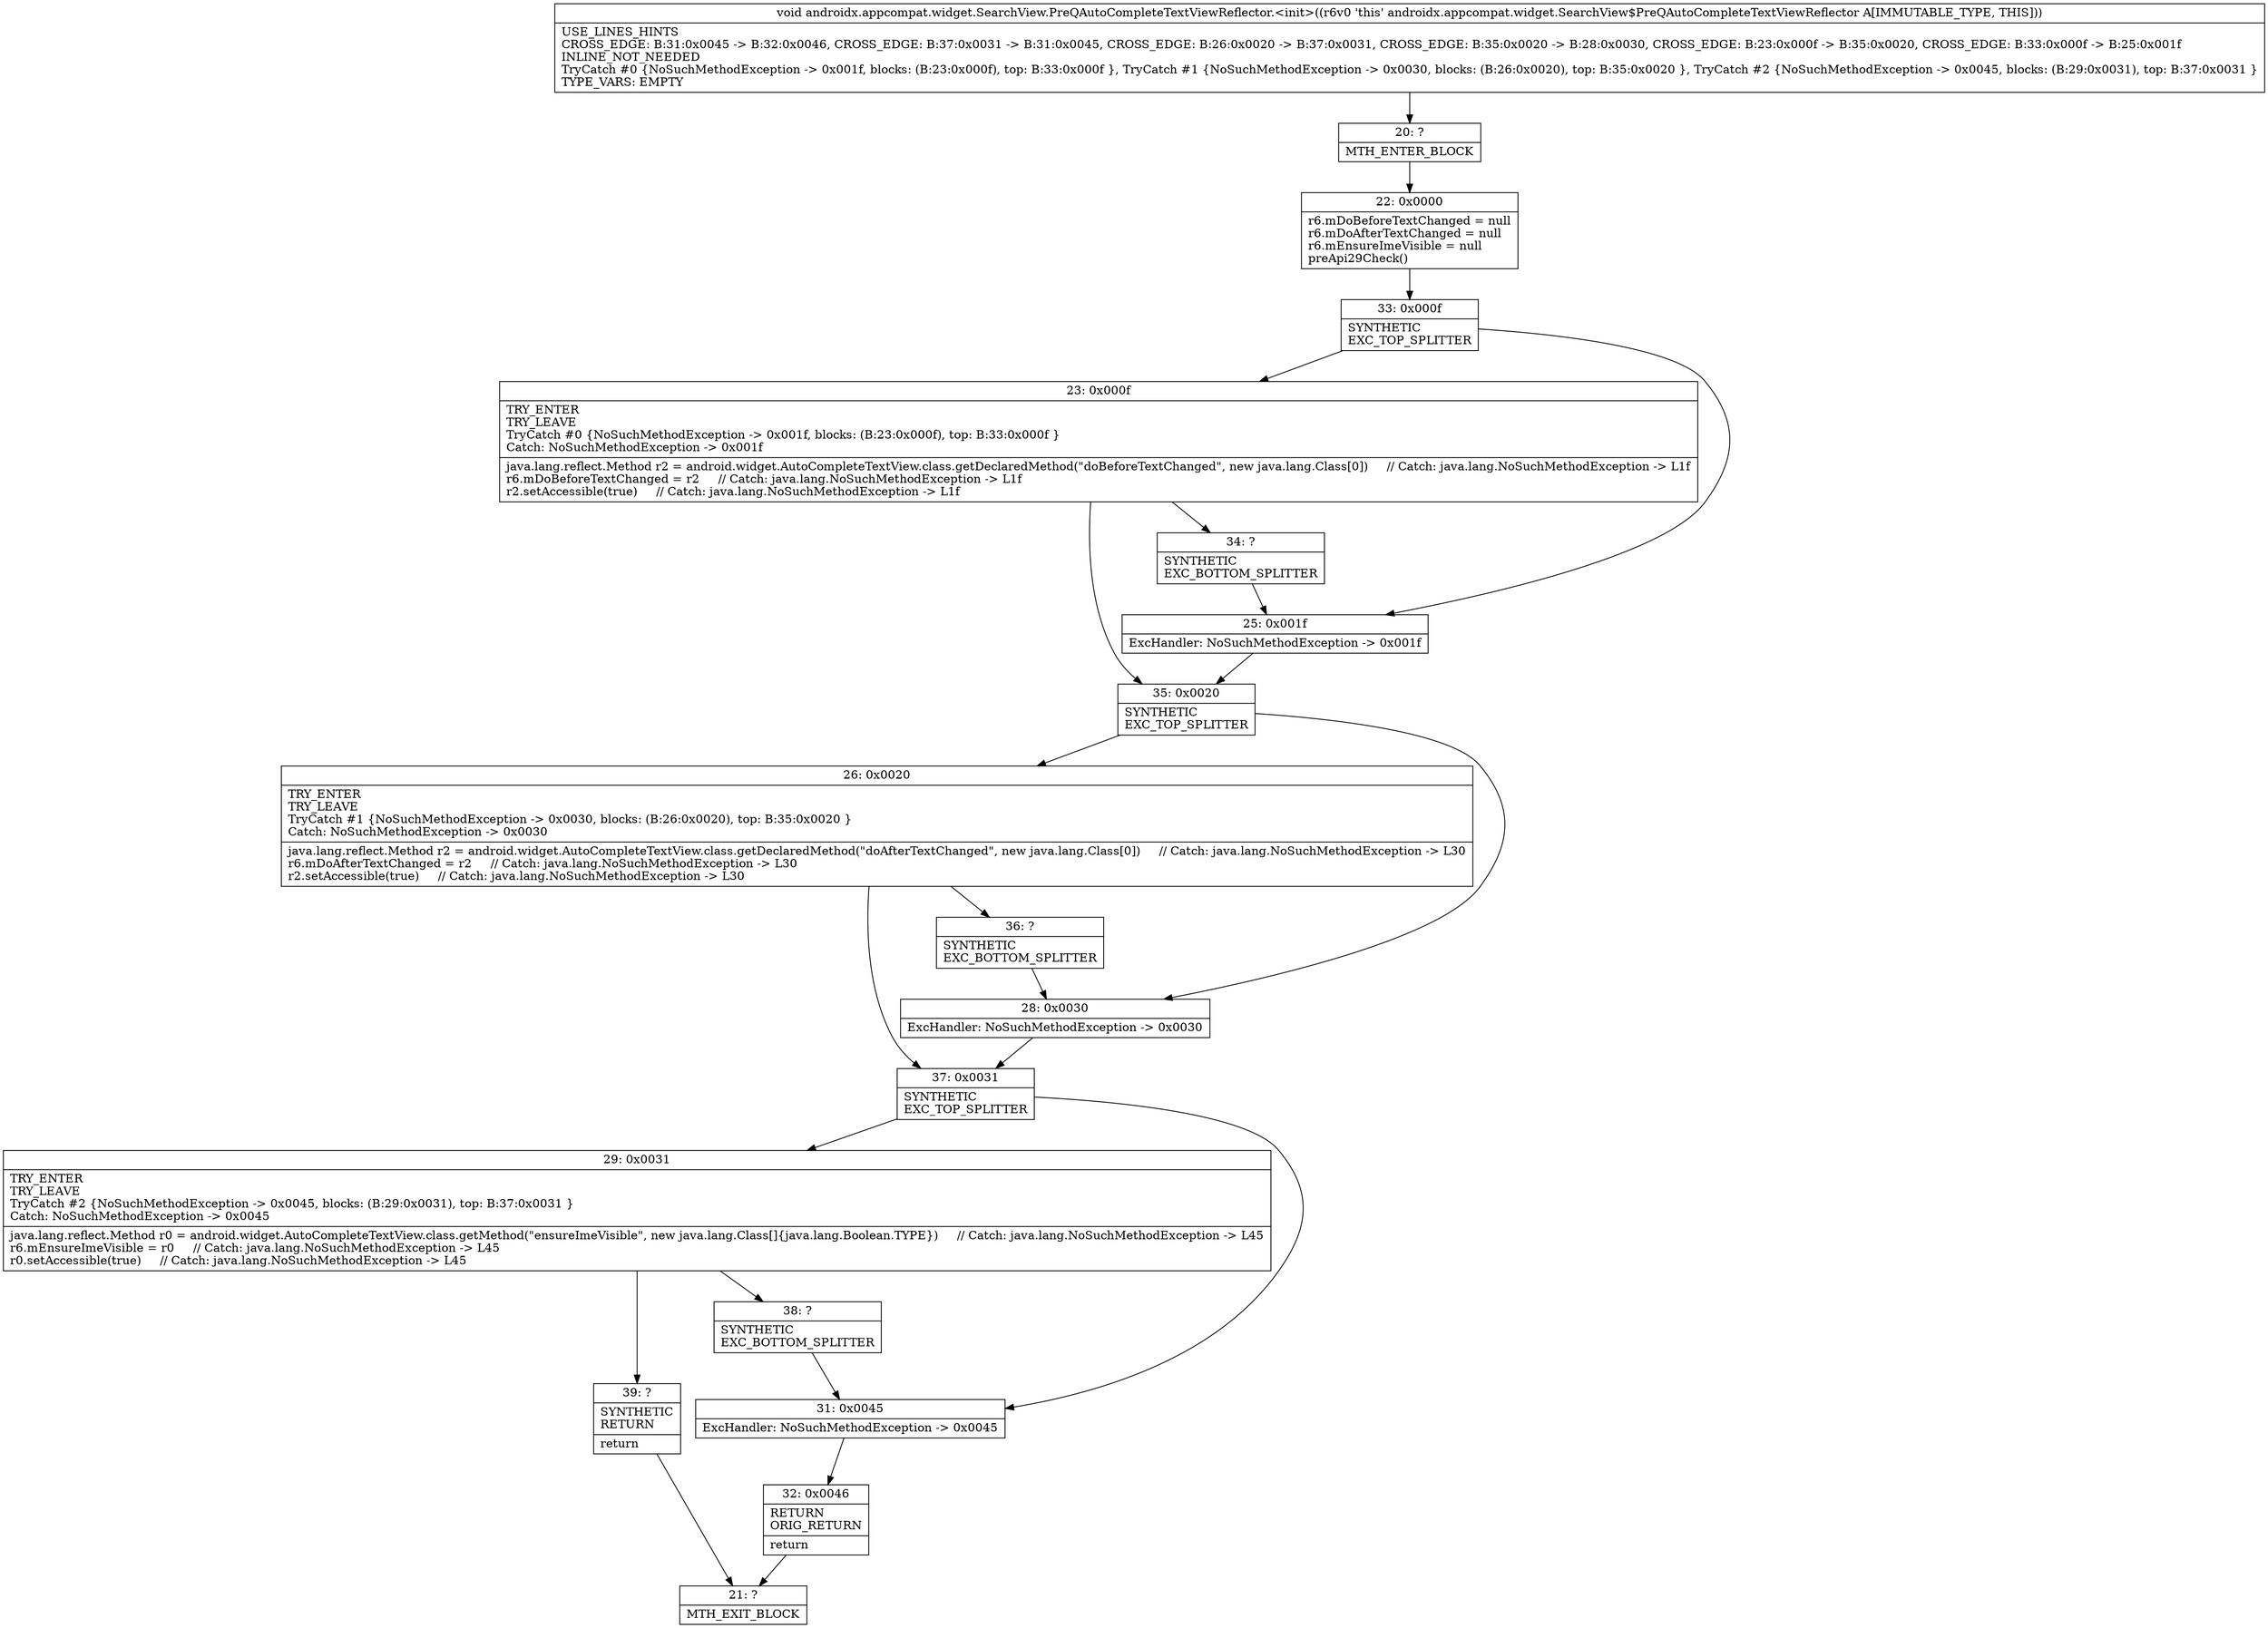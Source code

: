 digraph "CFG forandroidx.appcompat.widget.SearchView.PreQAutoCompleteTextViewReflector.\<init\>()V" {
Node_20 [shape=record,label="{20\:\ ?|MTH_ENTER_BLOCK\l}"];
Node_22 [shape=record,label="{22\:\ 0x0000|r6.mDoBeforeTextChanged = null\lr6.mDoAfterTextChanged = null\lr6.mEnsureImeVisible = null\lpreApi29Check()\l}"];
Node_33 [shape=record,label="{33\:\ 0x000f|SYNTHETIC\lEXC_TOP_SPLITTER\l}"];
Node_23 [shape=record,label="{23\:\ 0x000f|TRY_ENTER\lTRY_LEAVE\lTryCatch #0 \{NoSuchMethodException \-\> 0x001f, blocks: (B:23:0x000f), top: B:33:0x000f \}\lCatch: NoSuchMethodException \-\> 0x001f\l|java.lang.reflect.Method r2 = android.widget.AutoCompleteTextView.class.getDeclaredMethod(\"doBeforeTextChanged\", new java.lang.Class[0])     \/\/ Catch: java.lang.NoSuchMethodException \-\> L1f\lr6.mDoBeforeTextChanged = r2     \/\/ Catch: java.lang.NoSuchMethodException \-\> L1f\lr2.setAccessible(true)     \/\/ Catch: java.lang.NoSuchMethodException \-\> L1f\l}"];
Node_34 [shape=record,label="{34\:\ ?|SYNTHETIC\lEXC_BOTTOM_SPLITTER\l}"];
Node_35 [shape=record,label="{35\:\ 0x0020|SYNTHETIC\lEXC_TOP_SPLITTER\l}"];
Node_26 [shape=record,label="{26\:\ 0x0020|TRY_ENTER\lTRY_LEAVE\lTryCatch #1 \{NoSuchMethodException \-\> 0x0030, blocks: (B:26:0x0020), top: B:35:0x0020 \}\lCatch: NoSuchMethodException \-\> 0x0030\l|java.lang.reflect.Method r2 = android.widget.AutoCompleteTextView.class.getDeclaredMethod(\"doAfterTextChanged\", new java.lang.Class[0])     \/\/ Catch: java.lang.NoSuchMethodException \-\> L30\lr6.mDoAfterTextChanged = r2     \/\/ Catch: java.lang.NoSuchMethodException \-\> L30\lr2.setAccessible(true)     \/\/ Catch: java.lang.NoSuchMethodException \-\> L30\l}"];
Node_36 [shape=record,label="{36\:\ ?|SYNTHETIC\lEXC_BOTTOM_SPLITTER\l}"];
Node_37 [shape=record,label="{37\:\ 0x0031|SYNTHETIC\lEXC_TOP_SPLITTER\l}"];
Node_29 [shape=record,label="{29\:\ 0x0031|TRY_ENTER\lTRY_LEAVE\lTryCatch #2 \{NoSuchMethodException \-\> 0x0045, blocks: (B:29:0x0031), top: B:37:0x0031 \}\lCatch: NoSuchMethodException \-\> 0x0045\l|java.lang.reflect.Method r0 = android.widget.AutoCompleteTextView.class.getMethod(\"ensureImeVisible\", new java.lang.Class[]\{java.lang.Boolean.TYPE\})     \/\/ Catch: java.lang.NoSuchMethodException \-\> L45\lr6.mEnsureImeVisible = r0     \/\/ Catch: java.lang.NoSuchMethodException \-\> L45\lr0.setAccessible(true)     \/\/ Catch: java.lang.NoSuchMethodException \-\> L45\l}"];
Node_38 [shape=record,label="{38\:\ ?|SYNTHETIC\lEXC_BOTTOM_SPLITTER\l}"];
Node_39 [shape=record,label="{39\:\ ?|SYNTHETIC\lRETURN\l|return\l}"];
Node_21 [shape=record,label="{21\:\ ?|MTH_EXIT_BLOCK\l}"];
Node_31 [shape=record,label="{31\:\ 0x0045|ExcHandler: NoSuchMethodException \-\> 0x0045\l}"];
Node_32 [shape=record,label="{32\:\ 0x0046|RETURN\lORIG_RETURN\l|return\l}"];
Node_28 [shape=record,label="{28\:\ 0x0030|ExcHandler: NoSuchMethodException \-\> 0x0030\l}"];
Node_25 [shape=record,label="{25\:\ 0x001f|ExcHandler: NoSuchMethodException \-\> 0x001f\l}"];
MethodNode[shape=record,label="{void androidx.appcompat.widget.SearchView.PreQAutoCompleteTextViewReflector.\<init\>((r6v0 'this' androidx.appcompat.widget.SearchView$PreQAutoCompleteTextViewReflector A[IMMUTABLE_TYPE, THIS]))  | USE_LINES_HINTS\lCROSS_EDGE: B:31:0x0045 \-\> B:32:0x0046, CROSS_EDGE: B:37:0x0031 \-\> B:31:0x0045, CROSS_EDGE: B:26:0x0020 \-\> B:37:0x0031, CROSS_EDGE: B:35:0x0020 \-\> B:28:0x0030, CROSS_EDGE: B:23:0x000f \-\> B:35:0x0020, CROSS_EDGE: B:33:0x000f \-\> B:25:0x001f\lINLINE_NOT_NEEDED\lTryCatch #0 \{NoSuchMethodException \-\> 0x001f, blocks: (B:23:0x000f), top: B:33:0x000f \}, TryCatch #1 \{NoSuchMethodException \-\> 0x0030, blocks: (B:26:0x0020), top: B:35:0x0020 \}, TryCatch #2 \{NoSuchMethodException \-\> 0x0045, blocks: (B:29:0x0031), top: B:37:0x0031 \}\lTYPE_VARS: EMPTY\l}"];
MethodNode -> Node_20;Node_20 -> Node_22;
Node_22 -> Node_33;
Node_33 -> Node_23;
Node_33 -> Node_25;
Node_23 -> Node_34;
Node_23 -> Node_35;
Node_34 -> Node_25;
Node_35 -> Node_26;
Node_35 -> Node_28;
Node_26 -> Node_36;
Node_26 -> Node_37;
Node_36 -> Node_28;
Node_37 -> Node_29;
Node_37 -> Node_31;
Node_29 -> Node_38;
Node_29 -> Node_39;
Node_38 -> Node_31;
Node_39 -> Node_21;
Node_31 -> Node_32;
Node_32 -> Node_21;
Node_28 -> Node_37;
Node_25 -> Node_35;
}

